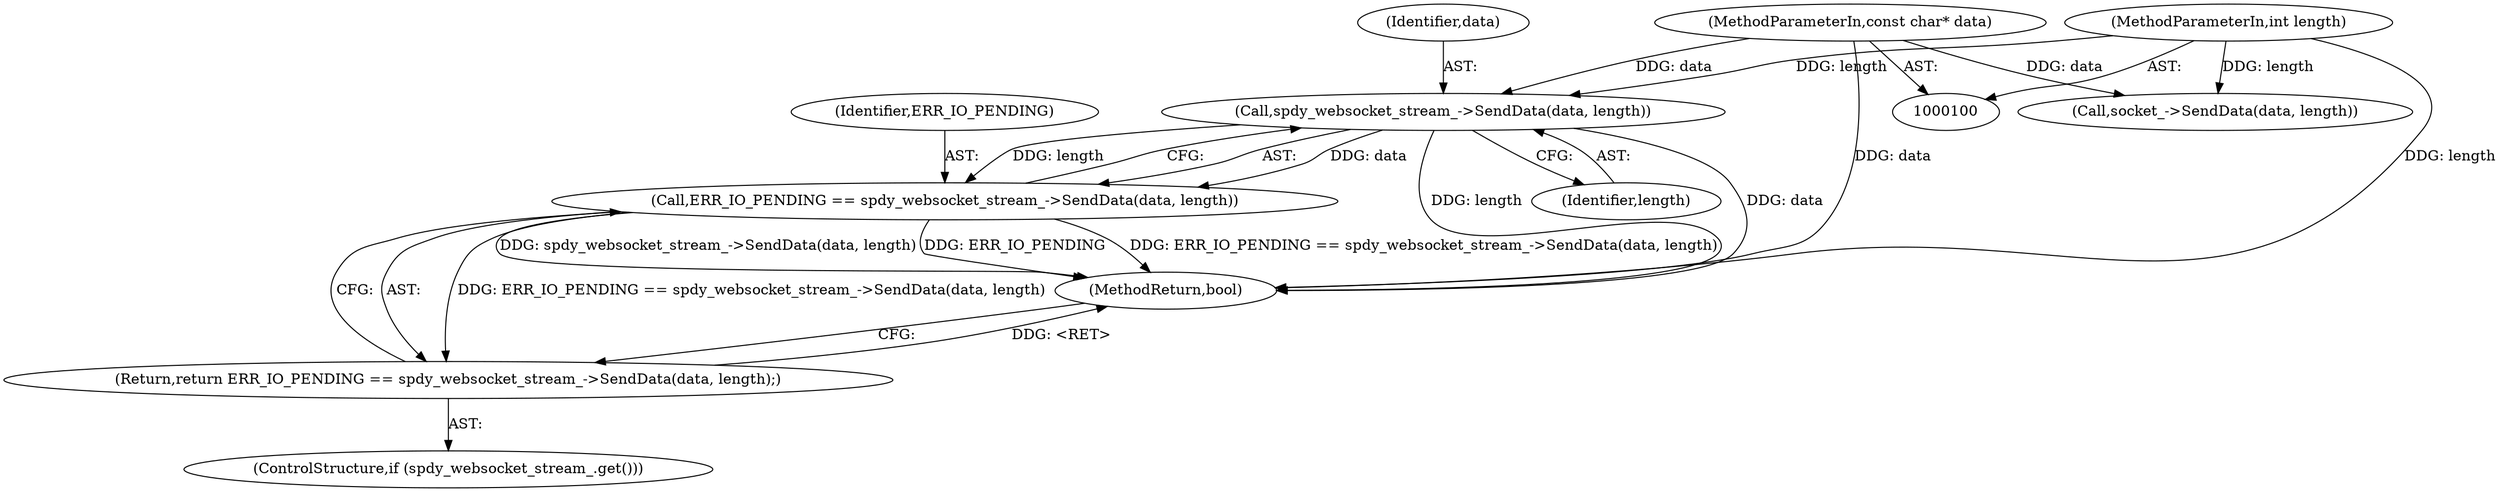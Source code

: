 digraph "0_Chrome_5dc90e57abcc7f0489e7ae09a3e687e9c6f4fad5_0@API" {
"1000109" [label="(Call,spdy_websocket_stream_->SendData(data, length))"];
"1000101" [label="(MethodParameterIn,const char* data)"];
"1000102" [label="(MethodParameterIn,int length)"];
"1000107" [label="(Call,ERR_IO_PENDING == spdy_websocket_stream_->SendData(data, length))"];
"1000106" [label="(Return,return ERR_IO_PENDING == spdy_websocket_stream_->SendData(data, length);)"];
"1000107" [label="(Call,ERR_IO_PENDING == spdy_websocket_stream_->SendData(data, length))"];
"1000109" [label="(Call,spdy_websocket_stream_->SendData(data, length))"];
"1000111" [label="(Identifier,length)"];
"1000101" [label="(MethodParameterIn,const char* data)"];
"1000113" [label="(Call,socket_->SendData(data, length))"];
"1000102" [label="(MethodParameterIn,int length)"];
"1000108" [label="(Identifier,ERR_IO_PENDING)"];
"1000104" [label="(ControlStructure,if (spdy_websocket_stream_.get()))"];
"1000106" [label="(Return,return ERR_IO_PENDING == spdy_websocket_stream_->SendData(data, length);)"];
"1000116" [label="(MethodReturn,bool)"];
"1000110" [label="(Identifier,data)"];
"1000109" -> "1000107"  [label="AST: "];
"1000109" -> "1000111"  [label="CFG: "];
"1000110" -> "1000109"  [label="AST: "];
"1000111" -> "1000109"  [label="AST: "];
"1000107" -> "1000109"  [label="CFG: "];
"1000109" -> "1000116"  [label="DDG: length"];
"1000109" -> "1000116"  [label="DDG: data"];
"1000109" -> "1000107"  [label="DDG: data"];
"1000109" -> "1000107"  [label="DDG: length"];
"1000101" -> "1000109"  [label="DDG: data"];
"1000102" -> "1000109"  [label="DDG: length"];
"1000101" -> "1000100"  [label="AST: "];
"1000101" -> "1000116"  [label="DDG: data"];
"1000101" -> "1000113"  [label="DDG: data"];
"1000102" -> "1000100"  [label="AST: "];
"1000102" -> "1000116"  [label="DDG: length"];
"1000102" -> "1000113"  [label="DDG: length"];
"1000107" -> "1000106"  [label="AST: "];
"1000108" -> "1000107"  [label="AST: "];
"1000106" -> "1000107"  [label="CFG: "];
"1000107" -> "1000116"  [label="DDG: ERR_IO_PENDING"];
"1000107" -> "1000116"  [label="DDG: ERR_IO_PENDING == spdy_websocket_stream_->SendData(data, length)"];
"1000107" -> "1000116"  [label="DDG: spdy_websocket_stream_->SendData(data, length)"];
"1000107" -> "1000106"  [label="DDG: ERR_IO_PENDING == spdy_websocket_stream_->SendData(data, length)"];
"1000106" -> "1000104"  [label="AST: "];
"1000116" -> "1000106"  [label="CFG: "];
"1000106" -> "1000116"  [label="DDG: <RET>"];
}
